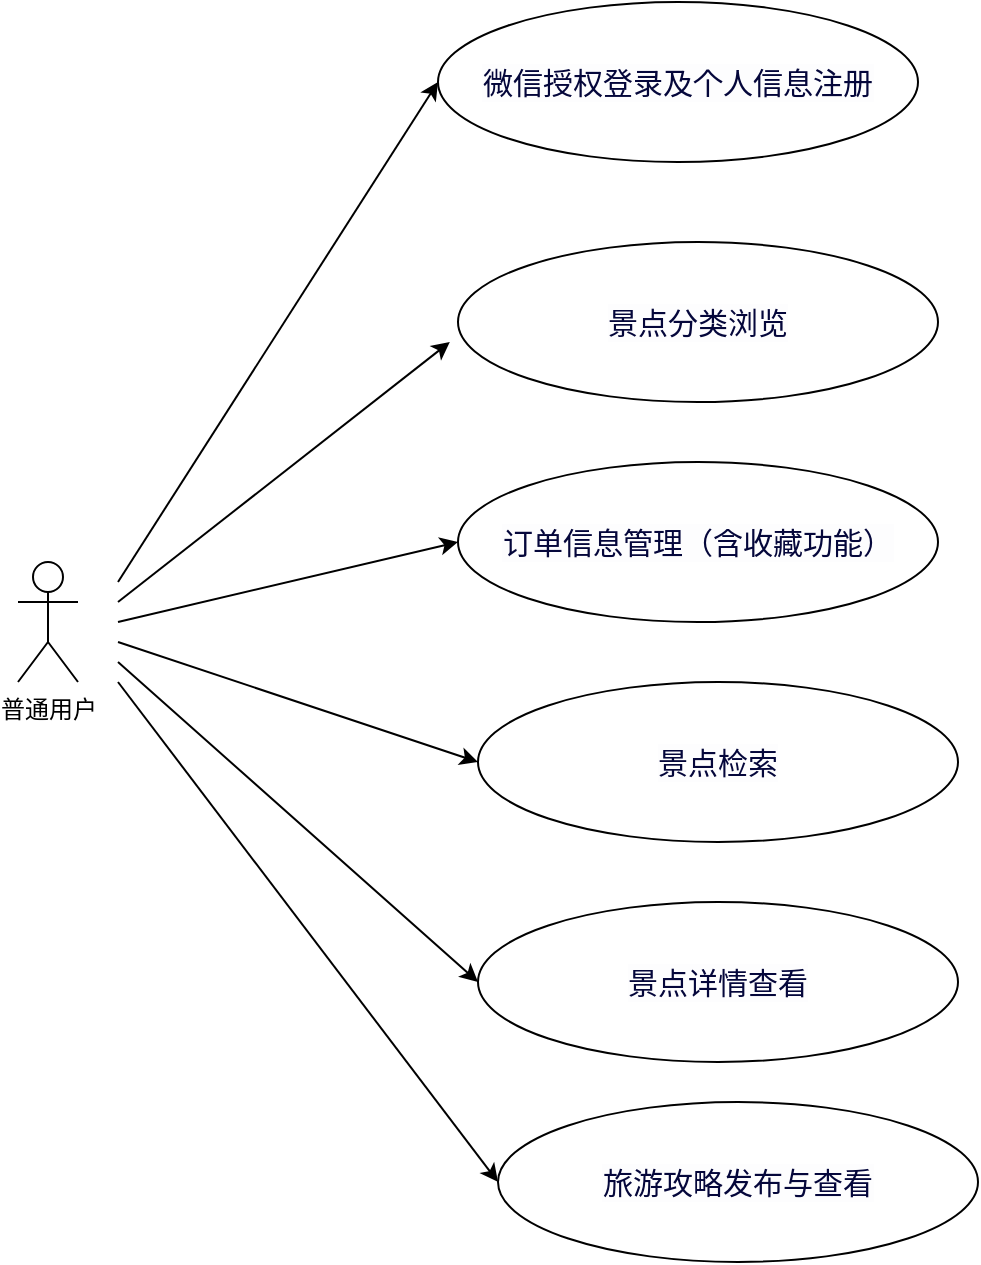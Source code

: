 <mxfile version="24.8.9">
  <diagram name="第 1 页" id="EJe8hPcuPBIy6DxZfDkI">
    <mxGraphModel dx="1155" dy="623" grid="1" gridSize="10" guides="1" tooltips="1" connect="1" arrows="1" fold="1" page="1" pageScale="1" pageWidth="827" pageHeight="1169" math="0" shadow="0">
      <root>
        <mxCell id="0" />
        <mxCell id="1" parent="0" />
        <mxCell id="RK6vEI4-oo7XZPdTIHbo-1" value="普通用户" style="shape=umlActor;verticalLabelPosition=bottom;verticalAlign=top;html=1;outlineConnect=0;" vertex="1" parent="1">
          <mxGeometry x="100" y="360" width="30" height="60" as="geometry" />
        </mxCell>
        <mxCell id="RK6vEI4-oo7XZPdTIHbo-2" value="&lt;span style=&quot;color: rgb(5, 7, 59); font-family: -apple-system, BlinkMacSystemFont, &amp;quot;Segoe UI&amp;quot;, Roboto, Ubuntu, &amp;quot;Helvetica Neue&amp;quot;, Helvetica, Arial, &amp;quot;PingFang SC&amp;quot;, &amp;quot;Hiragino Sans GB&amp;quot;, &amp;quot;Microsoft YaHei UI&amp;quot;, &amp;quot;Microsoft YaHei&amp;quot;, &amp;quot;Source Han Sans CN&amp;quot;, sans-serif, &amp;quot;Apple Color Emoji&amp;quot;, &amp;quot;Segoe UI Emoji&amp;quot;; font-size: 15px; text-align: left; background-color: rgb(253, 253, 254);&quot;&gt;微信授权登录及个人信息注册&lt;/span&gt;" style="ellipse;whiteSpace=wrap;html=1;" vertex="1" parent="1">
          <mxGeometry x="310" y="80" width="240" height="80" as="geometry" />
        </mxCell>
        <mxCell id="RK6vEI4-oo7XZPdTIHbo-3" value="&lt;span style=&quot;color: rgb(5, 7, 59); font-family: -apple-system, BlinkMacSystemFont, &amp;quot;Segoe UI&amp;quot;, Roboto, Ubuntu, &amp;quot;Helvetica Neue&amp;quot;, Helvetica, Arial, &amp;quot;PingFang SC&amp;quot;, &amp;quot;Hiragino Sans GB&amp;quot;, &amp;quot;Microsoft YaHei UI&amp;quot;, &amp;quot;Microsoft YaHei&amp;quot;, &amp;quot;Source Han Sans CN&amp;quot;, sans-serif, &amp;quot;Apple Color Emoji&amp;quot;, &amp;quot;Segoe UI Emoji&amp;quot;; font-size: 15px; text-align: left; background-color: rgb(253, 253, 254);&quot;&gt;景&lt;/span&gt;&lt;span style=&quot;color: rgb(5, 7, 59); font-family: -apple-system, BlinkMacSystemFont, &amp;quot;Segoe UI&amp;quot;, Roboto, Ubuntu, &amp;quot;Helvetica Neue&amp;quot;, Helvetica, Arial, &amp;quot;PingFang SC&amp;quot;, &amp;quot;Hiragino Sans GB&amp;quot;, &amp;quot;Microsoft YaHei UI&amp;quot;, &amp;quot;Microsoft YaHei&amp;quot;, &amp;quot;Source Han Sans CN&amp;quot;, sans-serif, &amp;quot;Apple Color Emoji&amp;quot;, &amp;quot;Segoe UI Emoji&amp;quot;; font-size: 15px; text-align: left; background-color: rgb(253, 253, 254);&quot;&gt;点详情查&lt;/span&gt;&lt;span style=&quot;color: rgb(5, 7, 59); font-family: -apple-system, BlinkMacSystemFont, &amp;quot;Segoe UI&amp;quot;, Roboto, Ubuntu, &amp;quot;Helvetica Neue&amp;quot;, Helvetica, Arial, &amp;quot;PingFang SC&amp;quot;, &amp;quot;Hiragino Sans GB&amp;quot;, &amp;quot;Microsoft YaHei UI&amp;quot;, &amp;quot;Microsoft YaHei&amp;quot;, &amp;quot;Source Han Sans CN&amp;quot;, sans-serif, &amp;quot;Apple Color Emoji&amp;quot;, &amp;quot;Segoe UI Emoji&amp;quot;; font-size: 15px; text-align: left; background-color: rgb(253, 253, 254);&quot;&gt;看&lt;/span&gt;" style="ellipse;whiteSpace=wrap;html=1;" vertex="1" parent="1">
          <mxGeometry x="330" y="530" width="240" height="80" as="geometry" />
        </mxCell>
        <mxCell id="RK6vEI4-oo7XZPdTIHbo-4" value="&lt;span style=&quot;color: rgb(5, 7, 59); font-family: -apple-system, BlinkMacSystemFont, &amp;quot;Segoe UI&amp;quot;, Roboto, Ubuntu, &amp;quot;Helvetica Neue&amp;quot;, Helvetica, Arial, &amp;quot;PingFang SC&amp;quot;, &amp;quot;Hiragino Sans GB&amp;quot;, &amp;quot;Microsoft YaHei UI&amp;quot;, &amp;quot;Microsoft YaHei&amp;quot;, &amp;quot;Source Han Sans CN&amp;quot;, sans-serif, &amp;quot;Apple Color Emoji&amp;quot;, &amp;quot;Segoe UI Emoji&amp;quot;; font-size: 15px; text-align: left; background-color: rgb(253, 253, 254);&quot;&gt;景点检索&lt;/span&gt;" style="ellipse;whiteSpace=wrap;html=1;" vertex="1" parent="1">
          <mxGeometry x="330" y="420" width="240" height="80" as="geometry" />
        </mxCell>
        <mxCell id="RK6vEI4-oo7XZPdTIHbo-5" value="&lt;span style=&quot;color: rgb(5, 7, 59); font-family: -apple-system, BlinkMacSystemFont, &amp;quot;Segoe UI&amp;quot;, Roboto, Ubuntu, &amp;quot;Helvetica Neue&amp;quot;, Helvetica, Arial, &amp;quot;PingFang SC&amp;quot;, &amp;quot;Hiragino Sans GB&amp;quot;, &amp;quot;Microsoft YaHei UI&amp;quot;, &amp;quot;Microsoft YaHei&amp;quot;, &amp;quot;Source Han Sans CN&amp;quot;, sans-serif, &amp;quot;Apple Color Emoji&amp;quot;, &amp;quot;Segoe UI Emoji&amp;quot;; font-size: 15px; text-align: left; background-color: rgb(253, 253, 254);&quot;&gt;订单信息管理（含收藏功能）&lt;/span&gt;" style="ellipse;whiteSpace=wrap;html=1;" vertex="1" parent="1">
          <mxGeometry x="320" y="310" width="240" height="80" as="geometry" />
        </mxCell>
        <mxCell id="RK6vEI4-oo7XZPdTIHbo-6" value="&lt;span style=&quot;color: rgb(5, 7, 59); font-family: -apple-system, BlinkMacSystemFont, &amp;quot;Segoe UI&amp;quot;, Roboto, Ubuntu, &amp;quot;Helvetica Neue&amp;quot;, Helvetica, Arial, &amp;quot;PingFang SC&amp;quot;, &amp;quot;Hiragino Sans GB&amp;quot;, &amp;quot;Microsoft YaHei UI&amp;quot;, &amp;quot;Microsoft YaHei&amp;quot;, &amp;quot;Source Han Sans CN&amp;quot;, sans-serif, &amp;quot;Apple Color Emoji&amp;quot;, &amp;quot;Segoe UI Emoji&amp;quot;; font-size: 15px; text-align: left; background-color: rgb(253, 253, 254);&quot;&gt;景点分类浏览&lt;/span&gt;" style="ellipse;whiteSpace=wrap;html=1;" vertex="1" parent="1">
          <mxGeometry x="320" y="200" width="240" height="80" as="geometry" />
        </mxCell>
        <mxCell id="RK6vEI4-oo7XZPdTIHbo-7" value="&lt;span style=&quot;color: rgb(5, 7, 59); font-family: -apple-system, BlinkMacSystemFont, &amp;quot;Segoe UI&amp;quot;, Roboto, Ubuntu, &amp;quot;Helvetica Neue&amp;quot;, Helvetica, Arial, &amp;quot;PingFang SC&amp;quot;, &amp;quot;Hiragino Sans GB&amp;quot;, &amp;quot;Microsoft YaHei UI&amp;quot;, &amp;quot;Microsoft YaHei&amp;quot;, &amp;quot;Source Han Sans CN&amp;quot;, sans-serif, &amp;quot;Apple Color Emoji&amp;quot;, &amp;quot;Segoe UI Emoji&amp;quot;; font-size: 15px; text-align: left; background-color: rgb(253, 253, 254);&quot;&gt;旅游攻略发布与查看&lt;/span&gt;" style="ellipse;whiteSpace=wrap;html=1;" vertex="1" parent="1">
          <mxGeometry x="340" y="630" width="240" height="80" as="geometry" />
        </mxCell>
        <mxCell id="RK6vEI4-oo7XZPdTIHbo-8" value="" style="endArrow=classic;html=1;rounded=0;entryX=0;entryY=0.5;entryDx=0;entryDy=0;" edge="1" parent="1" target="RK6vEI4-oo7XZPdTIHbo-2">
          <mxGeometry width="50" height="50" relative="1" as="geometry">
            <mxPoint x="150" y="370" as="sourcePoint" />
            <mxPoint x="180" y="360" as="targetPoint" />
          </mxGeometry>
        </mxCell>
        <mxCell id="RK6vEI4-oo7XZPdTIHbo-9" value="" style="endArrow=classic;html=1;rounded=0;entryX=-0.017;entryY=0.625;entryDx=0;entryDy=0;entryPerimeter=0;" edge="1" parent="1" target="RK6vEI4-oo7XZPdTIHbo-6">
          <mxGeometry width="50" height="50" relative="1" as="geometry">
            <mxPoint x="150" y="380" as="sourcePoint" />
            <mxPoint x="180" y="360" as="targetPoint" />
          </mxGeometry>
        </mxCell>
        <mxCell id="RK6vEI4-oo7XZPdTIHbo-10" value="" style="endArrow=classic;html=1;rounded=0;entryX=0;entryY=0.5;entryDx=0;entryDy=0;" edge="1" parent="1" target="RK6vEI4-oo7XZPdTIHbo-5">
          <mxGeometry width="50" height="50" relative="1" as="geometry">
            <mxPoint x="150" y="390" as="sourcePoint" />
            <mxPoint x="230" y="350" as="targetPoint" />
          </mxGeometry>
        </mxCell>
        <mxCell id="RK6vEI4-oo7XZPdTIHbo-11" value="" style="endArrow=classic;html=1;rounded=0;entryX=0;entryY=0.5;entryDx=0;entryDy=0;" edge="1" parent="1" target="RK6vEI4-oo7XZPdTIHbo-4">
          <mxGeometry width="50" height="50" relative="1" as="geometry">
            <mxPoint x="150" y="400" as="sourcePoint" />
            <mxPoint x="310" y="420" as="targetPoint" />
          </mxGeometry>
        </mxCell>
        <mxCell id="RK6vEI4-oo7XZPdTIHbo-13" value="" style="endArrow=classic;html=1;rounded=0;entryX=0;entryY=0.5;entryDx=0;entryDy=0;" edge="1" parent="1" target="RK6vEI4-oo7XZPdTIHbo-3">
          <mxGeometry width="50" height="50" relative="1" as="geometry">
            <mxPoint x="150" y="410" as="sourcePoint" />
            <mxPoint x="310" y="420" as="targetPoint" />
          </mxGeometry>
        </mxCell>
        <mxCell id="RK6vEI4-oo7XZPdTIHbo-14" value="" style="endArrow=classic;html=1;rounded=0;entryX=0;entryY=0.5;entryDx=0;entryDy=0;" edge="1" parent="1" target="RK6vEI4-oo7XZPdTIHbo-7">
          <mxGeometry width="50" height="50" relative="1" as="geometry">
            <mxPoint x="150" y="420" as="sourcePoint" />
            <mxPoint x="310" y="420" as="targetPoint" />
          </mxGeometry>
        </mxCell>
      </root>
    </mxGraphModel>
  </diagram>
</mxfile>
